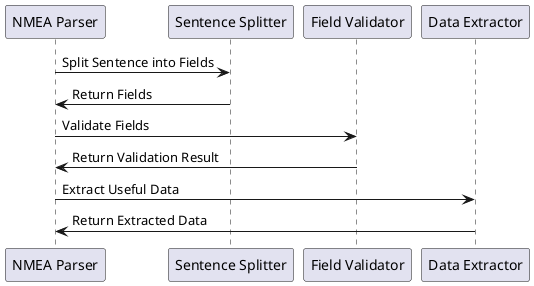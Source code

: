 @startuml
participant "NMEA Parser" as Parser
participant "Sentence Splitter" as Splitter
participant "Field Validator" as FieldValidator
participant "Data Extractor" as Extractor

Parser -> Splitter : Split Sentence into Fields
Splitter -> Parser : Return Fields
Parser -> FieldValidator : Validate Fields
FieldValidator -> Parser : Return Validation Result
Parser -> Extractor : Extract Useful Data
Extractor -> Parser : Return Extracted Data
@enduml
